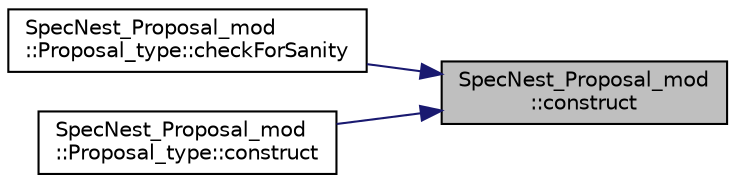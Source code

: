 digraph "SpecNest_Proposal_mod::construct"
{
 // LATEX_PDF_SIZE
  edge [fontname="Helvetica",fontsize="10",labelfontname="Helvetica",labelfontsize="10"];
  node [fontname="Helvetica",fontsize="10",shape=record];
  rankdir="RL";
  Node1 [label="SpecNest_Proposal_mod\l::construct",height=0.2,width=0.4,color="black", fillcolor="grey75", style="filled", fontcolor="black",tooltip=" "];
  Node1 -> Node2 [dir="back",color="midnightblue",fontsize="10",style="solid"];
  Node2 [label="SpecNest_Proposal_mod\l::Proposal_type::checkForSanity",height=0.2,width=0.4,color="black", fillcolor="white", style="filled",URL="$structSpecNest__Proposal__mod_1_1Proposal__type.html#a8204cdc1f60157ec7cf0c6acc42019d8",tooltip=" "];
  Node1 -> Node3 [dir="back",color="midnightblue",fontsize="10",style="solid"];
  Node3 [label="SpecNest_Proposal_mod\l::Proposal_type::construct",height=0.2,width=0.4,color="black", fillcolor="white", style="filled",URL="$structSpecNest__Proposal__mod_1_1Proposal__type.html#aa8690dc8163174871f4ec5afceea8fc9",tooltip=" "];
}
